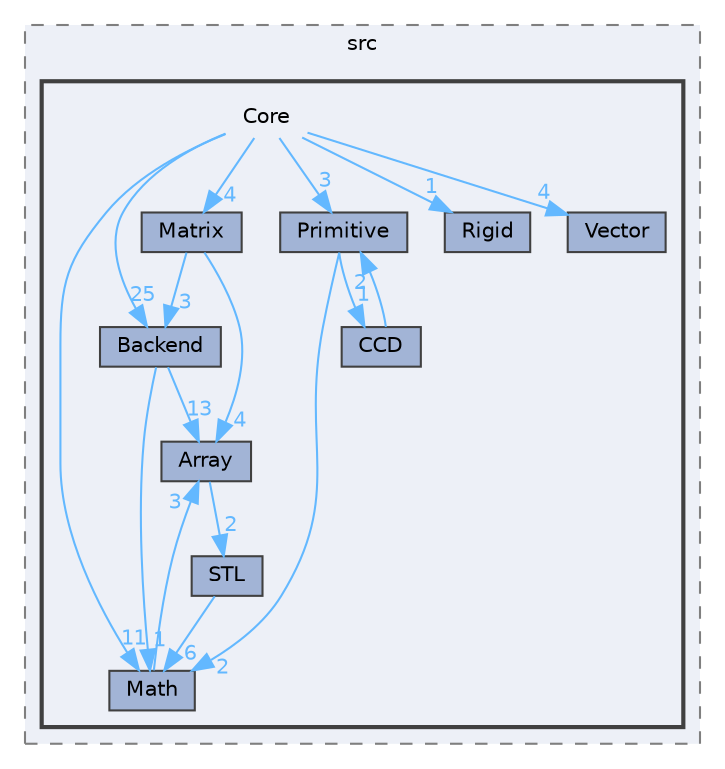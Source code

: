 digraph "D:/Peridyno/peridyno/src/Core"
{
 // LATEX_PDF_SIZE
  bgcolor="transparent";
  edge [fontname=Helvetica,fontsize=10,labelfontname=Helvetica,labelfontsize=10];
  node [fontname=Helvetica,fontsize=10,shape=box,height=0.2,width=0.4];
  compound=true
  subgraph clusterdir_6a6e80a0c5c1b65cddfc9bdbf102d730 {
    graph [ bgcolor="#edf0f7", pencolor="grey50", label="src", fontname=Helvetica,fontsize=10 style="filled,dashed", URL="dir_6a6e80a0c5c1b65cddfc9bdbf102d730.html",tooltip=""]
  subgraph clusterdir_18ab09de471ddf4a6c726bf6f36eb1c9 {
    graph [ bgcolor="#edf0f7", pencolor="grey25", label="", fontname=Helvetica,fontsize=10 style="filled,bold", URL="dir_18ab09de471ddf4a6c726bf6f36eb1c9.html",tooltip=""]
    dir_18ab09de471ddf4a6c726bf6f36eb1c9 [shape=plaintext, label="Core"];
  dir_420d4f6199cfffe85292da4f14b5b392 [label="Array", fillcolor="#a2b4d6", color="grey25", style="filled", URL="dir_420d4f6199cfffe85292da4f14b5b392.html",tooltip=""];
  dir_8f86b873e09b32d26828d918ea1cd04d [label="Backend", fillcolor="#a2b4d6", color="grey25", style="filled", URL="dir_8f86b873e09b32d26828d918ea1cd04d.html",tooltip=""];
  dir_376a5c83f3a64e9baa65dae9cc5e803e [label="CCD", fillcolor="#a2b4d6", color="grey25", style="filled", URL="dir_376a5c83f3a64e9baa65dae9cc5e803e.html",tooltip=""];
  dir_0c289b5efaf379e85d053a692295b146 [label="Math", fillcolor="#a2b4d6", color="grey25", style="filled", URL="dir_0c289b5efaf379e85d053a692295b146.html",tooltip=""];
  dir_8f21f656c2a0ed6cdff1573098fcce3b [label="Matrix", fillcolor="#a2b4d6", color="grey25", style="filled", URL="dir_8f21f656c2a0ed6cdff1573098fcce3b.html",tooltip=""];
  dir_d2622adff8e3d36258059e7c6c6734b0 [label="Primitive", fillcolor="#a2b4d6", color="grey25", style="filled", URL="dir_d2622adff8e3d36258059e7c6c6734b0.html",tooltip=""];
  dir_8b3bccf79702068f7bd5a6f8295701e8 [label="Rigid", fillcolor="#a2b4d6", color="grey25", style="filled", URL="dir_8b3bccf79702068f7bd5a6f8295701e8.html",tooltip=""];
  dir_018f73c70ab2e56d4f2ef961e1c9fe3e [label="STL", fillcolor="#a2b4d6", color="grey25", style="filled", URL="dir_018f73c70ab2e56d4f2ef961e1c9fe3e.html",tooltip=""];
  dir_1bd36a154c74513a4fa85154c2b9c4c3 [label="Vector", fillcolor="#a2b4d6", color="grey25", style="filled", URL="dir_1bd36a154c74513a4fa85154c2b9c4c3.html",tooltip=""];
  }
  }
  dir_18ab09de471ddf4a6c726bf6f36eb1c9->dir_0c289b5efaf379e85d053a692295b146 [headlabel="11", labeldistance=1.5 headhref="dir_000014_000040.html" href="dir_000014_000040.html" color="steelblue1" fontcolor="steelblue1"];
  dir_18ab09de471ddf4a6c726bf6f36eb1c9->dir_1bd36a154c74513a4fa85154c2b9c4c3 [headlabel="4", labeldistance=1.5 headhref="dir_000014_000085.html" href="dir_000014_000085.html" color="steelblue1" fontcolor="steelblue1"];
  dir_18ab09de471ddf4a6c726bf6f36eb1c9->dir_8b3bccf79702068f7bd5a6f8295701e8 [headlabel="1", labeldistance=1.5 headhref="dir_000014_000073.html" href="dir_000014_000073.html" color="steelblue1" fontcolor="steelblue1"];
  dir_18ab09de471ddf4a6c726bf6f36eb1c9->dir_8f21f656c2a0ed6cdff1573098fcce3b [headlabel="4", labeldistance=1.5 headhref="dir_000014_000041.html" href="dir_000014_000041.html" color="steelblue1" fontcolor="steelblue1"];
  dir_18ab09de471ddf4a6c726bf6f36eb1c9->dir_8f86b873e09b32d26828d918ea1cd04d [headlabel="25", labeldistance=1.5 headhref="dir_000014_000006.html" href="dir_000014_000006.html" color="steelblue1" fontcolor="steelblue1"];
  dir_18ab09de471ddf4a6c726bf6f36eb1c9->dir_d2622adff8e3d36258059e7c6c6734b0 [headlabel="3", labeldistance=1.5 headhref="dir_000014_000068.html" href="dir_000014_000068.html" color="steelblue1" fontcolor="steelblue1"];
  dir_420d4f6199cfffe85292da4f14b5b392->dir_018f73c70ab2e56d4f2ef961e1c9fe3e [headlabel="2", labeldistance=1.5 headhref="dir_000002_000079.html" href="dir_000002_000079.html" color="steelblue1" fontcolor="steelblue1"];
  dir_8f86b873e09b32d26828d918ea1cd04d->dir_0c289b5efaf379e85d053a692295b146 [headlabel="1", labeldistance=1.5 headhref="dir_000006_000040.html" href="dir_000006_000040.html" color="steelblue1" fontcolor="steelblue1"];
  dir_8f86b873e09b32d26828d918ea1cd04d->dir_420d4f6199cfffe85292da4f14b5b392 [headlabel="13", labeldistance=1.5 headhref="dir_000006_000002.html" href="dir_000006_000002.html" color="steelblue1" fontcolor="steelblue1"];
  dir_376a5c83f3a64e9baa65dae9cc5e803e->dir_d2622adff8e3d36258059e7c6c6734b0 [headlabel="2", labeldistance=1.5 headhref="dir_000010_000068.html" href="dir_000010_000068.html" color="steelblue1" fontcolor="steelblue1"];
  dir_0c289b5efaf379e85d053a692295b146->dir_420d4f6199cfffe85292da4f14b5b392 [headlabel="3", labeldistance=1.5 headhref="dir_000040_000002.html" href="dir_000040_000002.html" color="steelblue1" fontcolor="steelblue1"];
  dir_8f21f656c2a0ed6cdff1573098fcce3b->dir_420d4f6199cfffe85292da4f14b5b392 [headlabel="4", labeldistance=1.5 headhref="dir_000041_000002.html" href="dir_000041_000002.html" color="steelblue1" fontcolor="steelblue1"];
  dir_8f21f656c2a0ed6cdff1573098fcce3b->dir_8f86b873e09b32d26828d918ea1cd04d [headlabel="3", labeldistance=1.5 headhref="dir_000041_000006.html" href="dir_000041_000006.html" color="steelblue1" fontcolor="steelblue1"];
  dir_d2622adff8e3d36258059e7c6c6734b0->dir_0c289b5efaf379e85d053a692295b146 [headlabel="2", labeldistance=1.5 headhref="dir_000068_000040.html" href="dir_000068_000040.html" color="steelblue1" fontcolor="steelblue1"];
  dir_d2622adff8e3d36258059e7c6c6734b0->dir_376a5c83f3a64e9baa65dae9cc5e803e [headlabel="1", labeldistance=1.5 headhref="dir_000068_000010.html" href="dir_000068_000010.html" color="steelblue1" fontcolor="steelblue1"];
  dir_018f73c70ab2e56d4f2ef961e1c9fe3e->dir_0c289b5efaf379e85d053a692295b146 [headlabel="6", labeldistance=1.5 headhref="dir_000079_000040.html" href="dir_000079_000040.html" color="steelblue1" fontcolor="steelblue1"];
}
